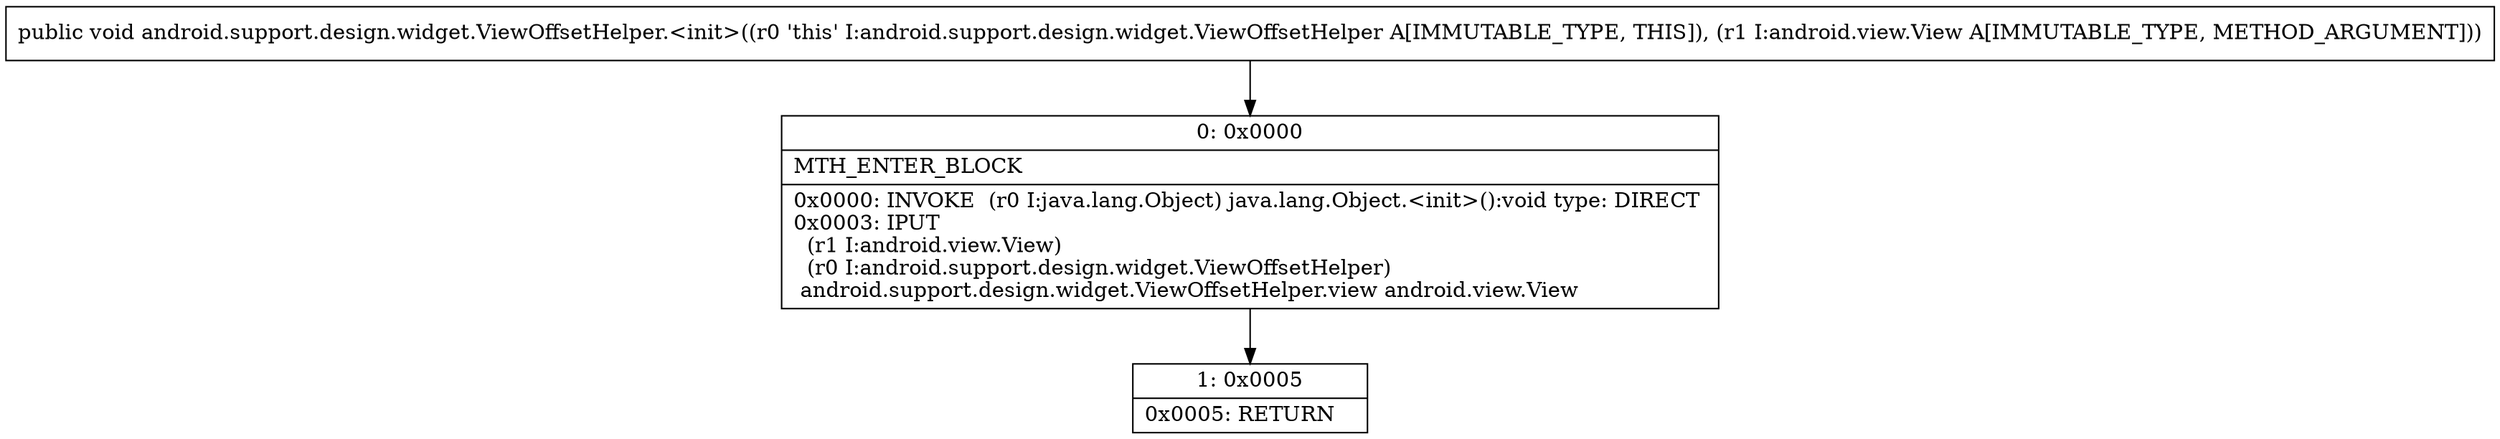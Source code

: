 digraph "CFG forandroid.support.design.widget.ViewOffsetHelper.\<init\>(Landroid\/view\/View;)V" {
Node_0 [shape=record,label="{0\:\ 0x0000|MTH_ENTER_BLOCK\l|0x0000: INVOKE  (r0 I:java.lang.Object) java.lang.Object.\<init\>():void type: DIRECT \l0x0003: IPUT  \l  (r1 I:android.view.View)\l  (r0 I:android.support.design.widget.ViewOffsetHelper)\l android.support.design.widget.ViewOffsetHelper.view android.view.View \l}"];
Node_1 [shape=record,label="{1\:\ 0x0005|0x0005: RETURN   \l}"];
MethodNode[shape=record,label="{public void android.support.design.widget.ViewOffsetHelper.\<init\>((r0 'this' I:android.support.design.widget.ViewOffsetHelper A[IMMUTABLE_TYPE, THIS]), (r1 I:android.view.View A[IMMUTABLE_TYPE, METHOD_ARGUMENT])) }"];
MethodNode -> Node_0;
Node_0 -> Node_1;
}

